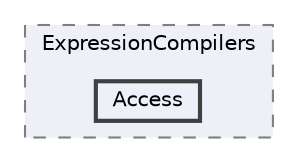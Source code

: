 digraph "src/BadScript2/Runtime/VirtualMachine/Compiler/ExpressionCompilers/Access"
{
 // LATEX_PDF_SIZE
  bgcolor="transparent";
  edge [fontname=Helvetica,fontsize=10,labelfontname=Helvetica,labelfontsize=10];
  node [fontname=Helvetica,fontsize=10,shape=box,height=0.2,width=0.4];
  compound=true
  subgraph clusterdir_1df7dc24e40b8f4da5a00a5aa7eeb0fb {
    graph [ bgcolor="#edf0f7", pencolor="grey50", label="ExpressionCompilers", fontname=Helvetica,fontsize=10 style="filled,dashed", URL="dir_1df7dc24e40b8f4da5a00a5aa7eeb0fb.html",tooltip=""]
  dir_f51b5a8a4b6f1b8e3077233e4a664cbe [label="Access", fillcolor="#edf0f7", color="grey25", style="filled,bold", URL="dir_f51b5a8a4b6f1b8e3077233e4a664cbe.html",tooltip=""];
  }
}
